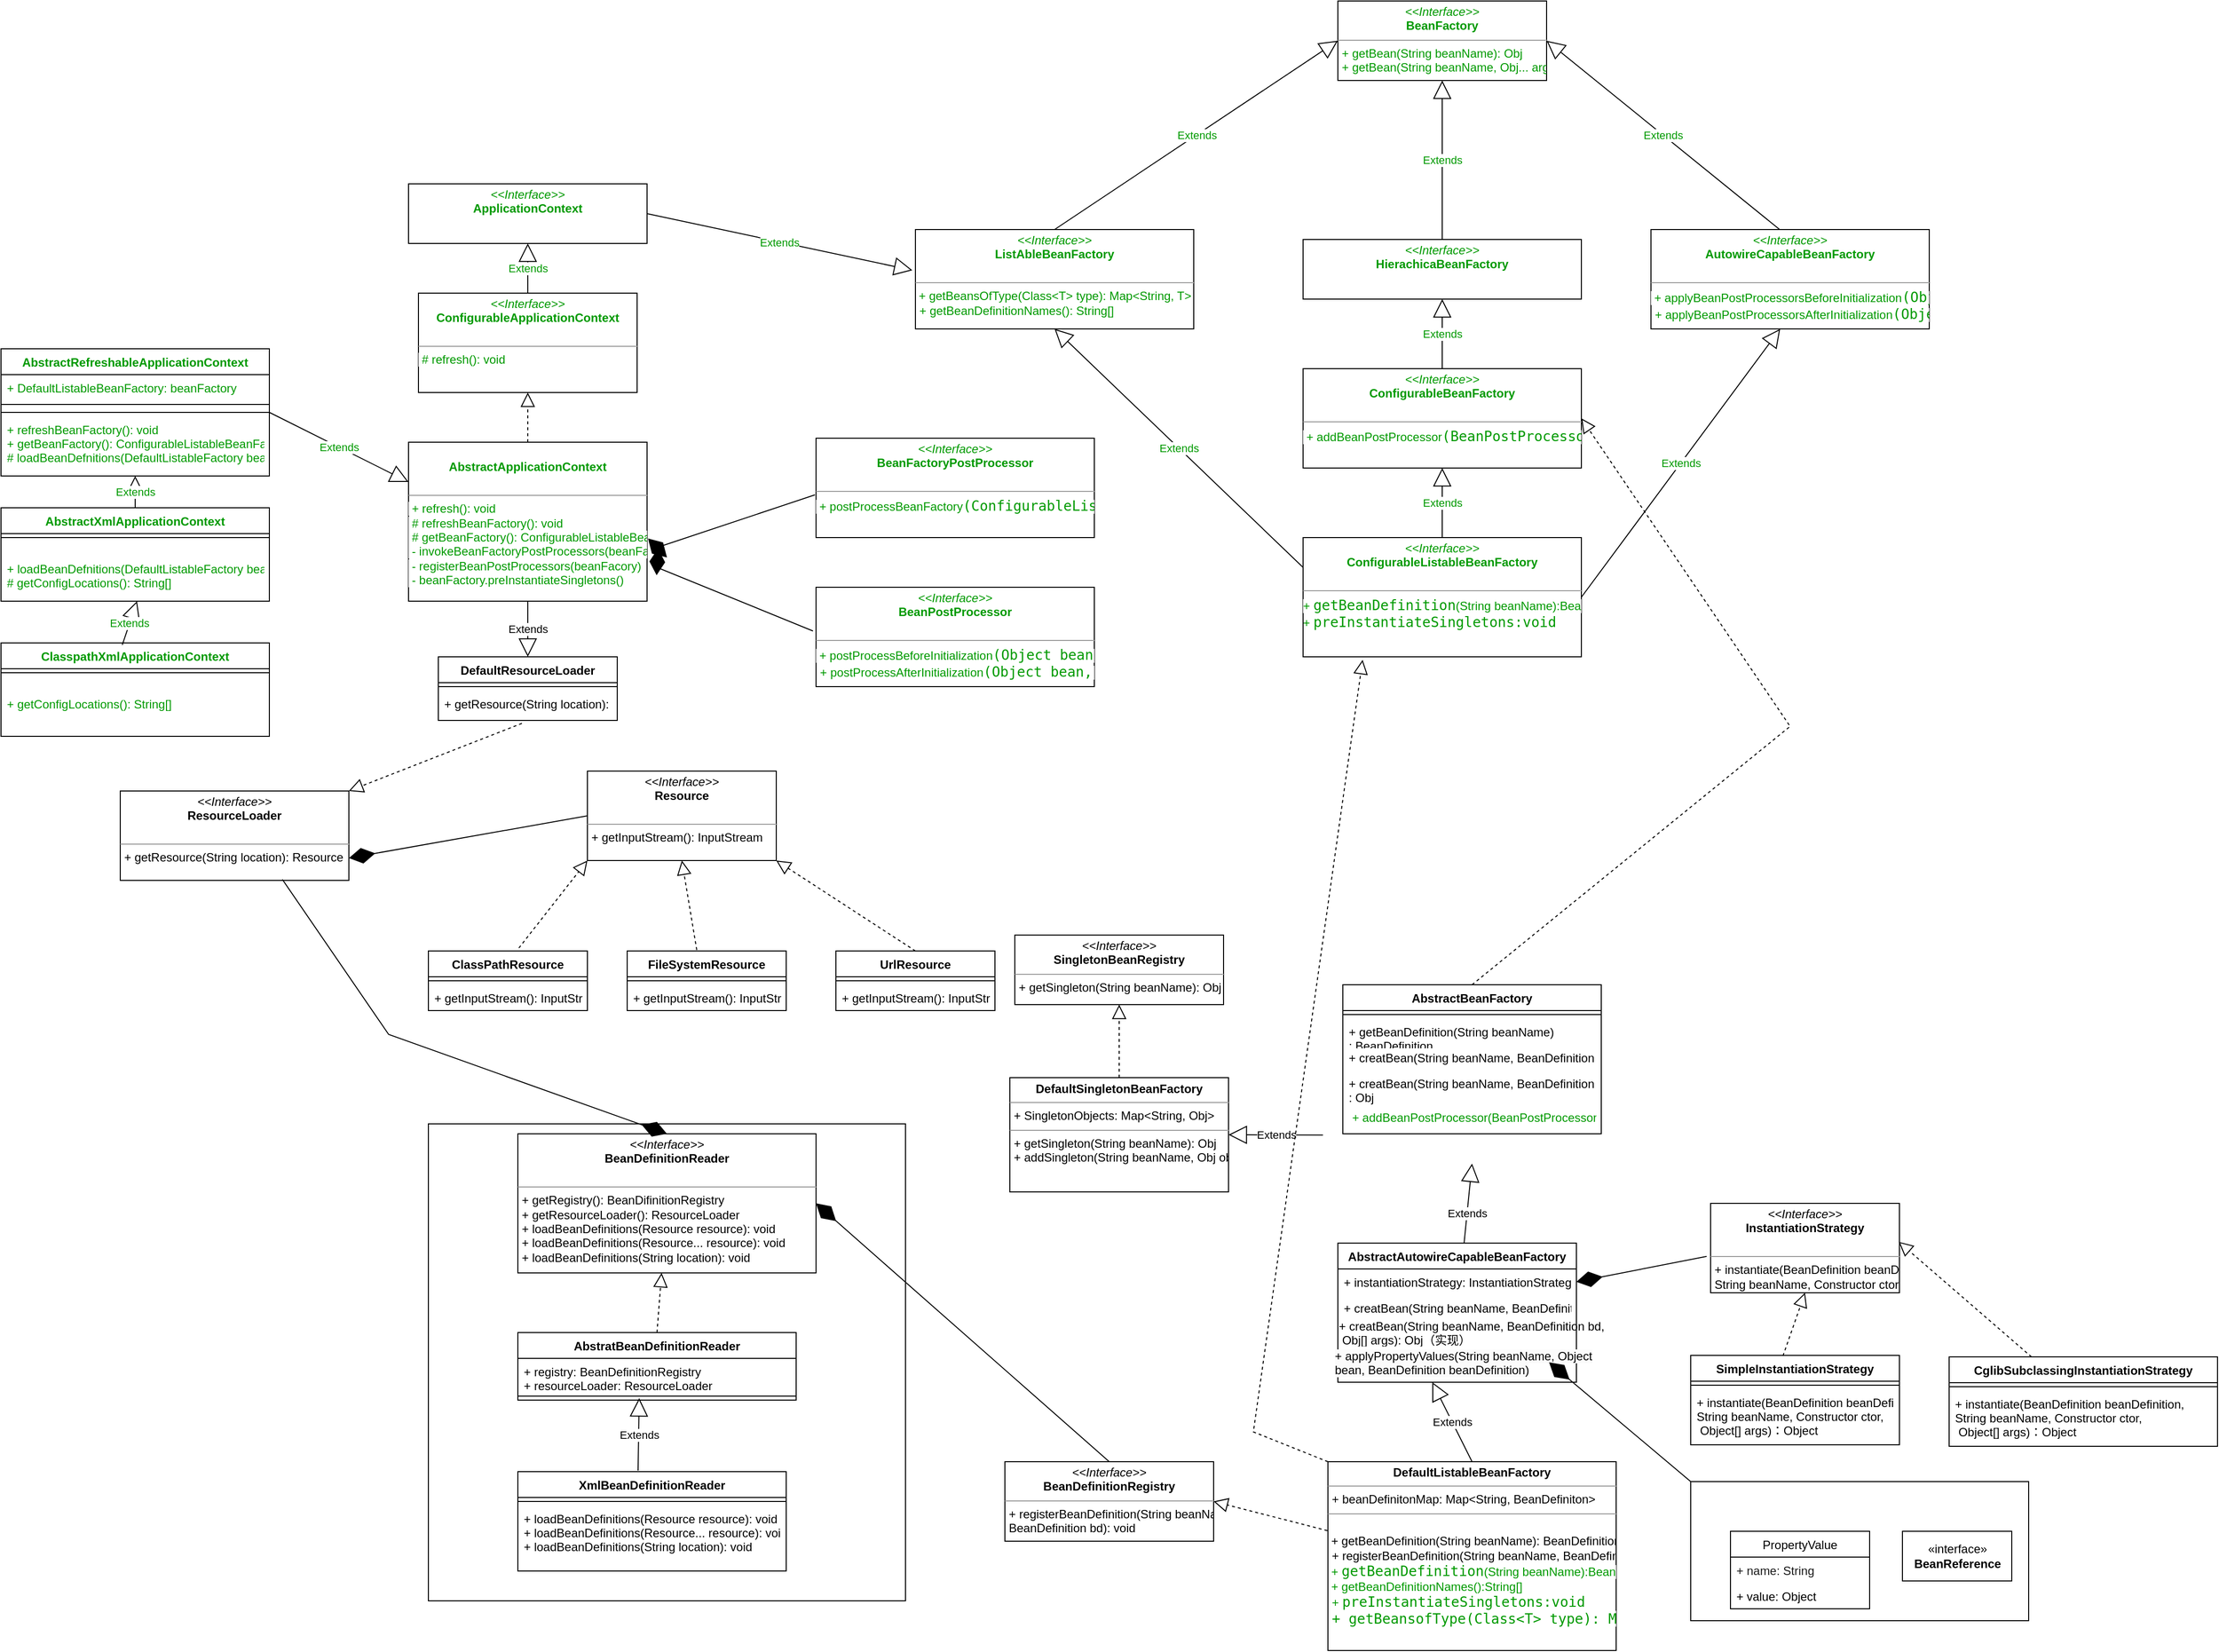 <mxfile version="20.8.16" type="github">
  <diagram name="第 1 页" id="fSW9POhgTLXBQTBBJMN1">
    <mxGraphModel dx="3088" dy="1933" grid="1" gridSize="10" guides="1" tooltips="1" connect="1" arrows="1" fold="1" page="1" pageScale="1" pageWidth="827" pageHeight="1169" math="0" shadow="0">
      <root>
        <mxCell id="0" />
        <mxCell id="1" parent="0" />
        <mxCell id="JdIku7EspXfbWxuUCBQc-2" value="" style="whiteSpace=wrap;html=1;aspect=fixed;fontColor=#000000;" vertex="1" parent="1">
          <mxGeometry x="-460" y="440" width="480" height="480" as="geometry" />
        </mxCell>
        <mxCell id="JdIku7EspXfbWxuUCBQc-3" value="" style="rounded=0;whiteSpace=wrap;html=1;strokeColor=#000000;fontColor=#009900;" vertex="1" parent="1">
          <mxGeometry x="810" y="800" width="340" height="140" as="geometry" />
        </mxCell>
        <mxCell id="JdIku7EspXfbWxuUCBQc-5" value="&lt;p style=&quot;margin:0px;margin-top:4px;text-align:center;&quot;&gt;&lt;i&gt;&amp;lt;&amp;lt;Interface&amp;gt;&amp;gt;&lt;/i&gt;&lt;br&gt;&lt;b&gt;SingletonBeanRegistry&lt;/b&gt;&lt;/p&gt;&lt;hr size=&quot;1&quot;&gt;&lt;p style=&quot;margin:0px;margin-left:4px;&quot;&gt;+ getSingleton(String beanName): Obj&lt;br&gt;&lt;/p&gt;" style="verticalAlign=top;align=left;overflow=fill;fontSize=12;fontFamily=Helvetica;html=1;" vertex="1" parent="1">
          <mxGeometry x="130" y="250" width="210" height="70" as="geometry" />
        </mxCell>
        <mxCell id="JdIku7EspXfbWxuUCBQc-6" value="&lt;p style=&quot;margin:0px;margin-top:4px;text-align:center;&quot;&gt;&lt;b&gt;DefaultSingletonBeanFactory&lt;/b&gt;&lt;/p&gt;&lt;hr size=&quot;1&quot;&gt;&lt;p style=&quot;margin:0px;margin-left:4px;&quot;&gt;+ SingletonObjects: Map&amp;lt;String, Obj&amp;gt;&lt;/p&gt;&lt;hr size=&quot;1&quot;&gt;&lt;p style=&quot;margin:0px;margin-left:4px;&quot;&gt;+ getSingleton(String beanName): Obj&lt;/p&gt;&lt;p style=&quot;margin:0px;margin-left:4px;&quot;&gt;+ addSingleton(String beanName, Obj obj): void&lt;br&gt;&lt;/p&gt;" style="verticalAlign=top;align=left;overflow=fill;fontSize=12;fontFamily=Helvetica;html=1;" vertex="1" parent="1">
          <mxGeometry x="125" y="393.5" width="220" height="115" as="geometry" />
        </mxCell>
        <mxCell id="JdIku7EspXfbWxuUCBQc-7" value="" style="endArrow=block;dashed=1;endFill=0;endSize=12;html=1;rounded=0;entryX=0.5;entryY=1;entryDx=0;entryDy=0;exitX=0.5;exitY=0;exitDx=0;exitDy=0;" edge="1" parent="1" source="JdIku7EspXfbWxuUCBQc-6" target="JdIku7EspXfbWxuUCBQc-5">
          <mxGeometry width="160" relative="1" as="geometry">
            <mxPoint x="340" y="410" as="sourcePoint" />
            <mxPoint x="500" y="410" as="targetPoint" />
          </mxGeometry>
        </mxCell>
        <mxCell id="JdIku7EspXfbWxuUCBQc-8" value="" style="endArrow=block;dashed=1;endFill=0;endSize=12;html=1;rounded=0;entryX=1;entryY=0.5;entryDx=0;entryDy=0;exitX=0.5;exitY=0;exitDx=0;exitDy=0;" edge="1" parent="1" source="JdIku7EspXfbWxuUCBQc-14" target="JdIku7EspXfbWxuUCBQc-75">
          <mxGeometry width="160" relative="1" as="geometry">
            <mxPoint x="590" y="406" as="sourcePoint" />
            <mxPoint x="590" y="330" as="targetPoint" />
            <Array as="points">
              <mxPoint x="910" y="40" />
            </Array>
          </mxGeometry>
        </mxCell>
        <mxCell id="JdIku7EspXfbWxuUCBQc-9" value="Extends" style="endArrow=block;endSize=16;endFill=0;html=1;rounded=0;" edge="1" parent="1">
          <mxGeometry width="160" relative="1" as="geometry">
            <mxPoint x="580" y="580" as="sourcePoint" />
            <mxPoint x="590" y="480" as="targetPoint" />
          </mxGeometry>
        </mxCell>
        <mxCell id="JdIku7EspXfbWxuUCBQc-10" value="&lt;p style=&quot;margin:0px;margin-top:4px;text-align:center;&quot;&gt;&lt;i&gt;&amp;lt;&amp;lt;Interface&amp;gt;&amp;gt;&lt;/i&gt;&lt;br&gt;&lt;b&gt;BeanDefinitionRegistry&lt;/b&gt;&lt;/p&gt;&lt;hr size=&quot;1&quot;&gt;&lt;p style=&quot;margin:0px;margin-left:4px;&quot;&gt;+ registerBeanDefinition(String beanName,&amp;nbsp;&lt;/p&gt;&lt;p style=&quot;margin:0px;margin-left:4px;&quot;&gt;BeanDefinition bd): void&lt;br&gt;&lt;/p&gt;" style="verticalAlign=top;align=left;overflow=fill;fontSize=12;fontFamily=Helvetica;html=1;" vertex="1" parent="1">
          <mxGeometry x="120" y="780" width="210" height="80" as="geometry" />
        </mxCell>
        <mxCell id="JdIku7EspXfbWxuUCBQc-11" value="&lt;p style=&quot;margin:0px;margin-top:4px;text-align:center;&quot;&gt;&lt;b&gt;DefaultListableBeanFactory&lt;/b&gt;&lt;/p&gt;&lt;hr size=&quot;1&quot;&gt;&lt;p style=&quot;margin:0px;margin-left:4px;&quot;&gt;+ beanDefinitonMap: Map&amp;lt;String, BeanDefiniton&amp;gt;&lt;/p&gt;&lt;hr size=&quot;1&quot;&gt;&lt;p style=&quot;margin:0px;margin-left:4px;&quot;&gt;&lt;br&gt;&lt;/p&gt;&amp;nbsp;+ getBeanDefinition(String beanName): BeanDefinition&lt;p style=&quot;margin:0px;margin-left:4px;&quot;&gt;+ registerBeanDefinition(String beanName, BeanDefinition bd): void&lt;br&gt;&lt;/p&gt;&lt;font color=&quot;#009900&quot;&gt;&amp;nbsp;+&lt;/font&gt;&amp;nbsp;&lt;span style=&quot;border-color: var(--border-color); color: rgb(0, 153, 0); font-family: &amp;quot;JetBrains Mono&amp;quot;, monospace; font-size: 10.5pt;&quot;&gt;getBeanDefinition&lt;/span&gt;&lt;span style=&quot;color: rgb(0, 153, 0); background-color: rgb(255, 255, 255);&quot;&gt;(String beanName):BeanDefinition&lt;br&gt;&lt;/span&gt;&lt;font color=&quot;#009900&quot;&gt;&lt;font style=&quot;border-color: var(--border-color);&quot;&gt;&amp;nbsp;+&lt;/font&gt;&amp;nbsp;getBeanDefinitionNames&lt;span style=&quot;border-color: var(--border-color); background-color: rgb(255, 255, 255);&quot;&gt;():String[]&lt;/span&gt;&lt;/font&gt;&lt;br style=&quot;border-color: var(--border-color); color: rgb(0, 153, 0);&quot;&gt;&lt;p style=&quot;margin:0px;margin-left:4px;&quot;&gt;&lt;span style=&quot;color: rgb(0, 153, 0);&quot;&gt;+&amp;nbsp;&lt;/span&gt;&lt;span style=&quot;border-color: var(--border-color); color: rgb(0, 153, 0); font-family: &amp;quot;JetBrains Mono&amp;quot;, monospace; font-size: 10.5pt; background-color: rgb(255, 255, 255);&quot;&gt;preInstantiateSingletons:void&lt;/span&gt;&lt;br&gt;&lt;/p&gt;&lt;p style=&quot;margin:0px;margin-left:4px;&quot;&gt;&lt;span style=&quot;border-color: var(--border-color); color: rgb(0, 153, 0); font-family: &amp;quot;JetBrains Mono&amp;quot;, monospace; font-size: 10.5pt; background-color: rgb(255, 255, 255);&quot;&gt;+ getBeansofType(Class&amp;lt;T&amp;gt; type): Map&amp;lt;String, T&amp;gt;&lt;/span&gt;&lt;/p&gt;&lt;p style=&quot;margin:0px;margin-left:4px;&quot;&gt;&lt;span style=&quot;border-color: var(--border-color); color: rgb(0, 153, 0); font-family: &amp;quot;JetBrains Mono&amp;quot;, monospace; font-size: 10.5pt; background-color: rgb(255, 255, 255);&quot;&gt;&lt;br&gt;&lt;/span&gt;&lt;/p&gt;" style="verticalAlign=top;align=left;overflow=fill;fontSize=12;fontFamily=Helvetica;html=1;" vertex="1" parent="1">
          <mxGeometry x="445" y="780" width="290" height="190" as="geometry" />
        </mxCell>
        <mxCell id="JdIku7EspXfbWxuUCBQc-12" value="" style="endArrow=block;dashed=1;endFill=0;endSize=12;html=1;rounded=0;entryX=1;entryY=0.5;entryDx=0;entryDy=0;exitX=-0.002;exitY=0.365;exitDx=0;exitDy=0;exitPerimeter=0;" edge="1" parent="1" source="JdIku7EspXfbWxuUCBQc-11" target="JdIku7EspXfbWxuUCBQc-10">
          <mxGeometry width="160" relative="1" as="geometry">
            <mxPoint x="270" y="750" as="sourcePoint" />
            <mxPoint x="430" y="750" as="targetPoint" />
          </mxGeometry>
        </mxCell>
        <mxCell id="JdIku7EspXfbWxuUCBQc-13" value="Extends" style="endArrow=block;endSize=16;endFill=0;html=1;rounded=0;entryX=1;entryY=0.5;entryDx=0;entryDy=0;exitX=0;exitY=0.202;exitDx=0;exitDy=0;exitPerimeter=0;" edge="1" parent="1" target="JdIku7EspXfbWxuUCBQc-6">
          <mxGeometry width="160" relative="1" as="geometry">
            <mxPoint x="440" y="451.312" as="sourcePoint" />
            <mxPoint x="520" y="540" as="targetPoint" />
          </mxGeometry>
        </mxCell>
        <mxCell id="JdIku7EspXfbWxuUCBQc-14" value="AbstractBeanFactory" style="swimlane;fontStyle=1;align=center;verticalAlign=top;childLayout=stackLayout;horizontal=1;startSize=26;horizontalStack=0;resizeParent=1;resizeParentMax=0;resizeLast=0;collapsible=1;marginBottom=0;fontColor=default;" vertex="1" parent="1">
          <mxGeometry x="460" y="300" width="260" height="150" as="geometry" />
        </mxCell>
        <mxCell id="JdIku7EspXfbWxuUCBQc-15" value="" style="line;strokeWidth=1;fillColor=none;align=left;verticalAlign=middle;spacingTop=-1;spacingLeft=3;spacingRight=3;rotatable=0;labelPosition=right;points=[];portConstraint=eastwest;strokeColor=inherit;fontColor=default;" vertex="1" parent="JdIku7EspXfbWxuUCBQc-14">
          <mxGeometry y="26" width="260" height="8" as="geometry" />
        </mxCell>
        <mxCell id="JdIku7EspXfbWxuUCBQc-16" value="+ getBeanDefinition(String beanName)&#xa;: BeanDefinition" style="text;strokeColor=none;fillColor=none;align=left;verticalAlign=top;spacingLeft=4;spacingRight=4;overflow=hidden;rotatable=0;points=[[0,0.5],[1,0.5]];portConstraint=eastwest;fontColor=default;" vertex="1" parent="JdIku7EspXfbWxuUCBQc-14">
          <mxGeometry y="34" width="260" height="26" as="geometry" />
        </mxCell>
        <mxCell id="JdIku7EspXfbWxuUCBQc-17" value="+ creatBean(String beanName, BeanDefinition bd): Obj" style="text;strokeColor=none;fillColor=none;align=left;verticalAlign=top;spacingLeft=4;spacingRight=4;overflow=hidden;rotatable=0;points=[[0,0.5],[1,0.5]];portConstraint=eastwest;fontColor=default;" vertex="1" parent="JdIku7EspXfbWxuUCBQc-14">
          <mxGeometry y="60" width="260" height="26" as="geometry" />
        </mxCell>
        <mxCell id="JdIku7EspXfbWxuUCBQc-18" value="+ creatBean(String beanName, BeanDefinition beanDefinition, Object[] args)&#xa;: Obj&#xa;" style="text;strokeColor=none;fillColor=none;align=left;verticalAlign=top;spacingLeft=4;spacingRight=4;overflow=hidden;rotatable=0;points=[[0,0.5],[1,0.5]];portConstraint=eastwest;fontColor=#000000;" vertex="1" parent="JdIku7EspXfbWxuUCBQc-14">
          <mxGeometry y="86" width="260" height="64" as="geometry" />
        </mxCell>
        <mxCell id="JdIku7EspXfbWxuUCBQc-19" value="&lt;p style=&quot;margin:0px;margin-top:4px;text-align:center;&quot;&gt;&lt;i&gt;&amp;lt;&amp;lt;Interface&amp;gt;&amp;gt;&lt;/i&gt;&lt;br&gt;&lt;b&gt;InstantiationStrategy&lt;/b&gt;&lt;br&gt;&lt;/p&gt;&lt;p style=&quot;margin:0px;margin-left:4px;&quot;&gt;&lt;br&gt;&lt;/p&gt;&lt;hr size=&quot;1&quot;&gt;&lt;p style=&quot;margin:0px;margin-left:4px;&quot;&gt;+ instantiate(BeanDefinition beanDefinition,&amp;nbsp;&lt;/p&gt;&lt;p style=&quot;margin:0px;margin-left:4px;&quot;&gt;String beanName, Constructor ctor,&lt;/p&gt;&lt;p style=&quot;margin:0px;margin-left:4px;&quot;&gt;&amp;nbsp;Object[] args)：Object&lt;/p&gt;&lt;p style=&quot;margin:0px;margin-left:4px;&quot;&gt;&lt;br&gt;&lt;/p&gt;" style="verticalAlign=top;align=left;overflow=fill;fontSize=12;fontFamily=Helvetica;html=1;fontColor=#000000;" vertex="1" parent="1">
          <mxGeometry x="830" y="520" width="190" height="90" as="geometry" />
        </mxCell>
        <mxCell id="JdIku7EspXfbWxuUCBQc-20" value="SimpleInstantiationStrategy" style="swimlane;fontStyle=1;align=center;verticalAlign=top;childLayout=stackLayout;horizontal=1;startSize=26;horizontalStack=0;resizeParent=1;resizeParentMax=0;resizeLast=0;collapsible=1;marginBottom=0;fontColor=#000000;" vertex="1" parent="1">
          <mxGeometry x="810" y="673" width="210" height="90" as="geometry" />
        </mxCell>
        <mxCell id="JdIku7EspXfbWxuUCBQc-21" value="" style="line;strokeWidth=1;fillColor=none;align=left;verticalAlign=middle;spacingTop=-1;spacingLeft=3;spacingRight=3;rotatable=0;labelPosition=right;points=[];portConstraint=eastwest;strokeColor=inherit;fontColor=#000000;" vertex="1" parent="JdIku7EspXfbWxuUCBQc-20">
          <mxGeometry y="26" width="210" height="8" as="geometry" />
        </mxCell>
        <mxCell id="JdIku7EspXfbWxuUCBQc-22" value="+ instantiate(BeanDefinition beanDefinition, &#xa;String beanName, Constructor ctor,&#xa; Object[] args)：Object" style="text;strokeColor=none;fillColor=none;align=left;verticalAlign=top;spacingLeft=4;spacingRight=4;overflow=hidden;rotatable=0;points=[[0,0.5],[1,0.5]];portConstraint=eastwest;fontColor=#000000;" vertex="1" parent="JdIku7EspXfbWxuUCBQc-20">
          <mxGeometry y="34" width="210" height="56" as="geometry" />
        </mxCell>
        <mxCell id="JdIku7EspXfbWxuUCBQc-23" value="CglibSubclassingInstantiationStrategy" style="swimlane;fontStyle=1;align=center;verticalAlign=top;childLayout=stackLayout;horizontal=1;startSize=26;horizontalStack=0;resizeParent=1;resizeParentMax=0;resizeLast=0;collapsible=1;marginBottom=0;fontColor=#000000;" vertex="1" parent="1">
          <mxGeometry x="1070" y="674.5" width="270" height="90" as="geometry" />
        </mxCell>
        <mxCell id="JdIku7EspXfbWxuUCBQc-24" value="" style="line;strokeWidth=1;fillColor=none;align=left;verticalAlign=middle;spacingTop=-1;spacingLeft=3;spacingRight=3;rotatable=0;labelPosition=right;points=[];portConstraint=eastwest;strokeColor=inherit;fontColor=#000000;" vertex="1" parent="JdIku7EspXfbWxuUCBQc-23">
          <mxGeometry y="26" width="270" height="8" as="geometry" />
        </mxCell>
        <mxCell id="JdIku7EspXfbWxuUCBQc-25" value="+ instantiate(BeanDefinition beanDefinition, &#xa;String beanName, Constructor ctor,&#xa; Object[] args)：Object" style="text;strokeColor=none;fillColor=none;align=left;verticalAlign=top;spacingLeft=4;spacingRight=4;overflow=hidden;rotatable=0;points=[[0,0.5],[1,0.5]];portConstraint=eastwest;fontColor=#000000;" vertex="1" parent="JdIku7EspXfbWxuUCBQc-23">
          <mxGeometry y="34" width="270" height="56" as="geometry" />
        </mxCell>
        <mxCell id="JdIku7EspXfbWxuUCBQc-26" value="" style="endArrow=block;dashed=1;endFill=0;endSize=12;html=1;rounded=0;fontColor=#000000;exitX=0.442;exitY=0.006;exitDx=0;exitDy=0;exitPerimeter=0;entryX=0.5;entryY=1;entryDx=0;entryDy=0;" edge="1" parent="1" source="JdIku7EspXfbWxuUCBQc-20" target="JdIku7EspXfbWxuUCBQc-19">
          <mxGeometry width="160" relative="1" as="geometry">
            <mxPoint x="950" y="640" as="sourcePoint" />
            <mxPoint x="1110" y="640" as="targetPoint" />
          </mxGeometry>
        </mxCell>
        <mxCell id="JdIku7EspXfbWxuUCBQc-27" value="" style="endArrow=block;dashed=1;endFill=0;endSize=12;html=1;rounded=0;fontColor=#000000;exitX=0.442;exitY=0.006;exitDx=0;exitDy=0;exitPerimeter=0;entryX=0.996;entryY=0.43;entryDx=0;entryDy=0;entryPerimeter=0;" edge="1" parent="1" target="JdIku7EspXfbWxuUCBQc-19">
          <mxGeometry width="160" relative="1" as="geometry">
            <mxPoint x="1152.86" y="674.5" as="sourcePoint" />
            <mxPoint x="1147.14" y="611.14" as="targetPoint" />
          </mxGeometry>
        </mxCell>
        <mxCell id="JdIku7EspXfbWxuUCBQc-28" value="AbstractAutowireCapableBeanFactory" style="swimlane;fontStyle=1;align=center;verticalAlign=top;childLayout=stackLayout;horizontal=1;startSize=26;horizontalStack=0;resizeParent=1;resizeParentMax=0;resizeLast=0;collapsible=1;marginBottom=0;fontColor=#000000;" vertex="1" parent="1">
          <mxGeometry x="455" y="560" width="240" height="140" as="geometry" />
        </mxCell>
        <mxCell id="JdIku7EspXfbWxuUCBQc-29" value="+ instantiationStrategy: InstantiationStrategy" style="text;strokeColor=none;fillColor=none;align=left;verticalAlign=top;spacingLeft=4;spacingRight=4;overflow=hidden;rotatable=0;points=[[0,0.5],[1,0.5]];portConstraint=eastwest;fontColor=#000000;" vertex="1" parent="JdIku7EspXfbWxuUCBQc-28">
          <mxGeometry y="26" width="240" height="26" as="geometry" />
        </mxCell>
        <mxCell id="JdIku7EspXfbWxuUCBQc-30" value="+ creatBean(String beanName, BeanDefinition bd): Obj（实现" style="text;strokeColor=none;fillColor=none;align=left;verticalAlign=top;spacingLeft=4;spacingRight=4;overflow=hidden;rotatable=0;points=[[0,0.5],[1,0.5]];portConstraint=eastwest;fontColor=#000000;" vertex="1" parent="JdIku7EspXfbWxuUCBQc-28">
          <mxGeometry y="52" width="240" height="88" as="geometry" />
        </mxCell>
        <mxCell id="JdIku7EspXfbWxuUCBQc-31" value="" style="endArrow=diamondThin;endFill=1;endSize=24;html=1;rounded=0;fontColor=#000000;exitX=-0.021;exitY=0.593;exitDx=0;exitDy=0;exitPerimeter=0;entryX=1;entryY=0.5;entryDx=0;entryDy=0;" edge="1" parent="1" source="JdIku7EspXfbWxuUCBQc-19" target="JdIku7EspXfbWxuUCBQc-29">
          <mxGeometry width="160" relative="1" as="geometry">
            <mxPoint x="460" y="620" as="sourcePoint" />
            <mxPoint x="700" y="570" as="targetPoint" />
          </mxGeometry>
        </mxCell>
        <mxCell id="JdIku7EspXfbWxuUCBQc-32" value="+ creatBean(String beanName, BeanDefinition bd,&#xa; Obj[] args): Obj（实现）&#xa;" style="text;strokeColor=none;fillColor=none;align=left;verticalAlign=top;spacingLeft=4;spacingRight=4;overflow=hidden;rotatable=0;points=[[0,0.5],[1,0.5]];portConstraint=eastwest;fontColor=default;" vertex="1" parent="1">
          <mxGeometry x="450" y="630" width="430" height="30" as="geometry" />
        </mxCell>
        <mxCell id="JdIku7EspXfbWxuUCBQc-33" value="&lt;span style=&quot;font-family: Helvetica; font-size: 12px; font-style: normal; font-variant-ligatures: normal; font-variant-caps: normal; font-weight: 400; letter-spacing: normal; orphans: 2; text-align: left; text-indent: 0px; text-transform: none; widows: 2; word-spacing: 0px; -webkit-text-stroke-width: 0px; background-color: rgb(251, 251, 251); text-decoration-thickness: initial; text-decoration-style: initial; text-decoration-color: initial; float: none; display: inline !important;&quot;&gt;+ applyPropertyValues(String beanName, Object bean, BeanDefinition beanDefinition)&lt;/span&gt;" style="text;whiteSpace=wrap;html=1;fontColor=none;" vertex="1" parent="1">
          <mxGeometry x="450" y="660" width="290" height="20" as="geometry" />
        </mxCell>
        <mxCell id="JdIku7EspXfbWxuUCBQc-34" value="Extends" style="endArrow=block;endSize=16;endFill=0;html=1;rounded=0;fontColor=#000000;exitX=0.5;exitY=0;exitDx=0;exitDy=0;" edge="1" parent="1" source="JdIku7EspXfbWxuUCBQc-11">
          <mxGeometry width="160" relative="1" as="geometry">
            <mxPoint x="650" y="590" as="sourcePoint" />
            <mxPoint x="550" y="700" as="targetPoint" />
          </mxGeometry>
        </mxCell>
        <mxCell id="JdIku7EspXfbWxuUCBQc-35" value="PropertyValue" style="swimlane;fontStyle=0;childLayout=stackLayout;horizontal=1;startSize=26;fillColor=none;horizontalStack=0;resizeParent=1;resizeParentMax=0;resizeLast=0;collapsible=1;marginBottom=0;strokeColor=#000000;fontColor=#000000;" vertex="1" parent="1">
          <mxGeometry x="850" y="850" width="140" height="78" as="geometry" />
        </mxCell>
        <mxCell id="JdIku7EspXfbWxuUCBQc-36" value="+ name: String" style="text;strokeColor=none;fillColor=none;align=left;verticalAlign=top;spacingLeft=4;spacingRight=4;overflow=hidden;rotatable=0;points=[[0,0.5],[1,0.5]];portConstraint=eastwest;fontColor=#1A1A1A;" vertex="1" parent="JdIku7EspXfbWxuUCBQc-35">
          <mxGeometry y="26" width="140" height="26" as="geometry" />
        </mxCell>
        <mxCell id="JdIku7EspXfbWxuUCBQc-37" value="+ value: Object" style="text;strokeColor=none;fillColor=none;align=left;verticalAlign=top;spacingLeft=4;spacingRight=4;overflow=hidden;rotatable=0;points=[[0,0.5],[1,0.5]];portConstraint=eastwest;fontColor=#000000;" vertex="1" parent="JdIku7EspXfbWxuUCBQc-35">
          <mxGeometry y="52" width="140" height="26" as="geometry" />
        </mxCell>
        <mxCell id="JdIku7EspXfbWxuUCBQc-38" value="&lt;font color=&quot;#000000&quot;&gt;«interface»&lt;br&gt;&lt;b&gt;BeanReference&lt;/b&gt;&lt;/font&gt;" style="html=1;strokeColor=#000000;fontColor=#009900;" vertex="1" parent="1">
          <mxGeometry x="1023" y="850" width="110" height="50" as="geometry" />
        </mxCell>
        <mxCell id="JdIku7EspXfbWxuUCBQc-39" value="" style="endArrow=diamondThin;endFill=1;endSize=24;html=1;rounded=0;fontColor=#009900;entryX=0.75;entryY=1;entryDx=0;entryDy=0;exitX=0;exitY=0;exitDx=0;exitDy=0;" edge="1" parent="1" source="JdIku7EspXfbWxuUCBQc-3" target="JdIku7EspXfbWxuUCBQc-33">
          <mxGeometry width="160" relative="1" as="geometry">
            <mxPoint x="880" y="840" as="sourcePoint" />
            <mxPoint x="810" y="590" as="targetPoint" />
          </mxGeometry>
        </mxCell>
        <mxCell id="JdIku7EspXfbWxuUCBQc-40" value="&lt;p style=&quot;margin:0px;margin-top:4px;text-align:center;&quot;&gt;&lt;i&gt;&amp;lt;&amp;lt;Interface&amp;gt;&amp;gt;&lt;/i&gt;&lt;br&gt;&lt;b&gt;Resource&lt;/b&gt;&lt;/p&gt;&lt;p style=&quot;margin:0px;margin-left:4px;&quot;&gt;&lt;br&gt;&lt;/p&gt;&lt;hr size=&quot;1&quot;&gt;&lt;p style=&quot;margin:0px;margin-left:4px;&quot;&gt;+&amp;nbsp;getInputStream&lt;span style=&quot;background-color: initial;&quot;&gt;(): InputStream&lt;/span&gt;&lt;/p&gt;" style="verticalAlign=top;align=left;overflow=fill;fontSize=12;fontFamily=Helvetica;html=1;fontColor=#000000;" vertex="1" parent="1">
          <mxGeometry x="-300" y="85" width="190" height="90" as="geometry" />
        </mxCell>
        <mxCell id="JdIku7EspXfbWxuUCBQc-41" value="&lt;p style=&quot;margin:0px;margin-top:4px;text-align:center;&quot;&gt;&lt;i&gt;&amp;lt;&amp;lt;Interface&amp;gt;&amp;gt;&lt;/i&gt;&lt;br&gt;&lt;b&gt;ResourceLoader&lt;/b&gt;&lt;/p&gt;&lt;p style=&quot;margin:0px;margin-left:4px;&quot;&gt;&lt;br&gt;&lt;/p&gt;&lt;hr size=&quot;1&quot;&gt;&lt;p style=&quot;margin:0px;margin-left:4px;&quot;&gt;+&amp;nbsp;getResource&lt;span style=&quot;background-color: initial;&quot;&gt;(String location): Resource&lt;/span&gt;&lt;/p&gt;" style="verticalAlign=top;align=left;overflow=fill;fontSize=12;fontFamily=Helvetica;html=1;fontColor=#000000;" vertex="1" parent="1">
          <mxGeometry x="-770" y="105" width="230" height="90" as="geometry" />
        </mxCell>
        <mxCell id="JdIku7EspXfbWxuUCBQc-42" value="ClassPathResource" style="swimlane;fontStyle=1;align=center;verticalAlign=top;childLayout=stackLayout;horizontal=1;startSize=26;horizontalStack=0;resizeParent=1;resizeParentMax=0;resizeLast=0;collapsible=1;marginBottom=0;fontColor=#000000;" vertex="1" parent="1">
          <mxGeometry x="-460" y="266" width="160" height="60" as="geometry" />
        </mxCell>
        <mxCell id="JdIku7EspXfbWxuUCBQc-43" value="" style="line;strokeWidth=1;fillColor=none;align=left;verticalAlign=middle;spacingTop=-1;spacingLeft=3;spacingRight=3;rotatable=0;labelPosition=right;points=[];portConstraint=eastwest;strokeColor=inherit;fontColor=#000000;" vertex="1" parent="JdIku7EspXfbWxuUCBQc-42">
          <mxGeometry y="26" width="160" height="8" as="geometry" />
        </mxCell>
        <mxCell id="JdIku7EspXfbWxuUCBQc-44" value="+ getInputStream(): InputStream" style="text;strokeColor=none;fillColor=none;align=left;verticalAlign=top;spacingLeft=4;spacingRight=4;overflow=hidden;rotatable=0;points=[[0,0.5],[1,0.5]];portConstraint=eastwest;fontColor=#000000;" vertex="1" parent="JdIku7EspXfbWxuUCBQc-42">
          <mxGeometry y="34" width="160" height="26" as="geometry" />
        </mxCell>
        <mxCell id="JdIku7EspXfbWxuUCBQc-45" value="FileSystemResource" style="swimlane;fontStyle=1;align=center;verticalAlign=top;childLayout=stackLayout;horizontal=1;startSize=26;horizontalStack=0;resizeParent=1;resizeParentMax=0;resizeLast=0;collapsible=1;marginBottom=0;fontColor=#000000;" vertex="1" parent="1">
          <mxGeometry x="-260" y="266" width="160" height="60" as="geometry" />
        </mxCell>
        <mxCell id="JdIku7EspXfbWxuUCBQc-46" value="" style="line;strokeWidth=1;fillColor=none;align=left;verticalAlign=middle;spacingTop=-1;spacingLeft=3;spacingRight=3;rotatable=0;labelPosition=right;points=[];portConstraint=eastwest;strokeColor=inherit;fontColor=#000000;" vertex="1" parent="JdIku7EspXfbWxuUCBQc-45">
          <mxGeometry y="26" width="160" height="8" as="geometry" />
        </mxCell>
        <mxCell id="JdIku7EspXfbWxuUCBQc-47" value="+ getInputStream(): InputStream" style="text;strokeColor=none;fillColor=none;align=left;verticalAlign=top;spacingLeft=4;spacingRight=4;overflow=hidden;rotatable=0;points=[[0,0.5],[1,0.5]];portConstraint=eastwest;fontColor=#000000;" vertex="1" parent="JdIku7EspXfbWxuUCBQc-45">
          <mxGeometry y="34" width="160" height="26" as="geometry" />
        </mxCell>
        <mxCell id="JdIku7EspXfbWxuUCBQc-48" value="UrlResource" style="swimlane;fontStyle=1;align=center;verticalAlign=top;childLayout=stackLayout;horizontal=1;startSize=26;horizontalStack=0;resizeParent=1;resizeParentMax=0;resizeLast=0;collapsible=1;marginBottom=0;fontColor=#000000;" vertex="1" parent="1">
          <mxGeometry x="-50" y="266" width="160" height="60" as="geometry" />
        </mxCell>
        <mxCell id="JdIku7EspXfbWxuUCBQc-49" value="" style="line;strokeWidth=1;fillColor=none;align=left;verticalAlign=middle;spacingTop=-1;spacingLeft=3;spacingRight=3;rotatable=0;labelPosition=right;points=[];portConstraint=eastwest;strokeColor=inherit;fontColor=#000000;" vertex="1" parent="JdIku7EspXfbWxuUCBQc-48">
          <mxGeometry y="26" width="160" height="8" as="geometry" />
        </mxCell>
        <mxCell id="JdIku7EspXfbWxuUCBQc-50" value="+ getInputStream(): InputStream" style="text;strokeColor=none;fillColor=none;align=left;verticalAlign=top;spacingLeft=4;spacingRight=4;overflow=hidden;rotatable=0;points=[[0,0.5],[1,0.5]];portConstraint=eastwest;fontColor=#000000;" vertex="1" parent="JdIku7EspXfbWxuUCBQc-48">
          <mxGeometry y="34" width="160" height="26" as="geometry" />
        </mxCell>
        <mxCell id="JdIku7EspXfbWxuUCBQc-51" value="" style="endArrow=block;dashed=1;endFill=0;endSize=12;html=1;rounded=0;exitX=0.5;exitY=0;exitDx=0;exitDy=0;entryX=1;entryY=1;entryDx=0;entryDy=0;fontColor=#000000;" edge="1" parent="1" source="JdIku7EspXfbWxuUCBQc-48" target="JdIku7EspXfbWxuUCBQc-40">
          <mxGeometry width="160" relative="1" as="geometry">
            <mxPoint x="100" y="175" as="sourcePoint" />
            <mxPoint x="260" y="175" as="targetPoint" />
          </mxGeometry>
        </mxCell>
        <mxCell id="JdIku7EspXfbWxuUCBQc-52" value="" style="endArrow=block;dashed=1;endFill=0;endSize=12;html=1;rounded=0;entryX=0.5;entryY=1;entryDx=0;entryDy=0;fontColor=#000000;" edge="1" parent="1" target="JdIku7EspXfbWxuUCBQc-40">
          <mxGeometry width="160" relative="1" as="geometry">
            <mxPoint x="-190" y="265" as="sourcePoint" />
            <mxPoint x="-200" y="185" as="targetPoint" />
          </mxGeometry>
        </mxCell>
        <mxCell id="JdIku7EspXfbWxuUCBQc-53" value="" style="endArrow=block;dashed=1;endFill=0;endSize=12;html=1;rounded=0;exitX=0.569;exitY=-0.05;exitDx=0;exitDy=0;exitPerimeter=0;entryX=0;entryY=1;entryDx=0;entryDy=0;fontColor=#000000;" edge="1" parent="1" source="JdIku7EspXfbWxuUCBQc-42" target="JdIku7EspXfbWxuUCBQc-40">
          <mxGeometry width="160" relative="1" as="geometry">
            <mxPoint x="50" y="286" as="sourcePoint" />
            <mxPoint x="-200" y="175" as="targetPoint" />
          </mxGeometry>
        </mxCell>
        <mxCell id="JdIku7EspXfbWxuUCBQc-54" value="DefaultResourceLoader" style="swimlane;fontStyle=1;align=center;verticalAlign=top;childLayout=stackLayout;horizontal=1;startSize=26;horizontalStack=0;resizeParent=1;resizeParentMax=0;resizeLast=0;collapsible=1;marginBottom=0;fontColor=#000000;" vertex="1" parent="1">
          <mxGeometry x="-450" y="-30" width="180" height="64" as="geometry" />
        </mxCell>
        <mxCell id="JdIku7EspXfbWxuUCBQc-55" value="" style="line;strokeWidth=1;fillColor=none;align=left;verticalAlign=middle;spacingTop=-1;spacingLeft=3;spacingRight=3;rotatable=0;labelPosition=right;points=[];portConstraint=eastwest;strokeColor=inherit;fontColor=#000000;" vertex="1" parent="JdIku7EspXfbWxuUCBQc-54">
          <mxGeometry y="26" width="180" height="8" as="geometry" />
        </mxCell>
        <mxCell id="JdIku7EspXfbWxuUCBQc-56" value="+ getResource(String location): Resource" style="text;strokeColor=none;fillColor=none;align=left;verticalAlign=top;spacingLeft=4;spacingRight=4;overflow=hidden;rotatable=0;points=[[0,0.5],[1,0.5]];portConstraint=eastwest;fontColor=#000000;" vertex="1" parent="JdIku7EspXfbWxuUCBQc-54">
          <mxGeometry y="34" width="180" height="30" as="geometry" />
        </mxCell>
        <mxCell id="JdIku7EspXfbWxuUCBQc-57" value="" style="endArrow=block;dashed=1;endFill=0;endSize=12;html=1;rounded=0;exitX=0.467;exitY=1.1;exitDx=0;exitDy=0;exitPerimeter=0;entryX=1;entryY=0;entryDx=0;entryDy=0;fontColor=#000000;" edge="1" parent="1" target="JdIku7EspXfbWxuUCBQc-41" source="JdIku7EspXfbWxuUCBQc-56">
          <mxGeometry width="160" relative="1" as="geometry">
            <mxPoint x="-720" y="263" as="sourcePoint" />
            <mxPoint x="-651.04" y="175" as="targetPoint" />
          </mxGeometry>
        </mxCell>
        <mxCell id="JdIku7EspXfbWxuUCBQc-58" value="&lt;p style=&quot;margin:0px;margin-top:4px;text-align:center;&quot;&gt;&lt;i&gt;&amp;lt;&amp;lt;Interface&amp;gt;&amp;gt;&lt;/i&gt;&lt;br&gt;&lt;b&gt;BeanDefinitionReader&lt;/b&gt;&lt;/p&gt;&lt;p style=&quot;margin:0px;margin-left:4px;&quot;&gt;&lt;br&gt;&lt;/p&gt;&lt;hr size=&quot;1&quot;&gt;&lt;p style=&quot;margin:0px;margin-left:4px;&quot;&gt;+ getRegistry(): BeanDifinitionRegistry&lt;br&gt;+ getResourceLoader(): ResourceLoader&lt;/p&gt;&lt;p style=&quot;margin:0px;margin-left:4px;&quot;&gt;+&amp;nbsp;loadBeanDefinitions&lt;span style=&quot;background-color: initial;&quot;&gt;(Resource resource): void&lt;/span&gt;&lt;/p&gt;&lt;p style=&quot;margin:0px;margin-left:4px;&quot;&gt;+&amp;nbsp;loadBeanDefinitions(Resource... resource): void&lt;span style=&quot;background-color: initial;&quot;&gt;&lt;br&gt;&lt;/span&gt;&lt;/p&gt;&lt;p style=&quot;margin:0px;margin-left:4px;&quot;&gt;+&amp;nbsp;loadBeanDefinitions(String location): void&lt;br&gt;&lt;/p&gt;" style="verticalAlign=top;align=left;overflow=fill;fontSize=12;fontFamily=Helvetica;html=1;fontColor=#000000;" vertex="1" parent="1">
          <mxGeometry x="-370" y="450" width="300" height="140" as="geometry" />
        </mxCell>
        <mxCell id="JdIku7EspXfbWxuUCBQc-59" value="AbstratBeanDefinitionReader" style="swimlane;fontStyle=1;align=center;verticalAlign=top;childLayout=stackLayout;horizontal=1;startSize=26;horizontalStack=0;resizeParent=1;resizeParentMax=0;resizeLast=0;collapsible=1;marginBottom=0;fontColor=#000000;" vertex="1" parent="1">
          <mxGeometry x="-370" y="650" width="280" height="68" as="geometry" />
        </mxCell>
        <mxCell id="JdIku7EspXfbWxuUCBQc-60" value="+ registry: BeanDefinitionRegistry&#xa;+ resourceLoader: ResourceLoader" style="text;strokeColor=none;fillColor=none;align=left;verticalAlign=top;spacingLeft=4;spacingRight=4;overflow=hidden;rotatable=0;points=[[0,0.5],[1,0.5]];portConstraint=eastwest;fontColor=#000000;" vertex="1" parent="JdIku7EspXfbWxuUCBQc-59">
          <mxGeometry y="26" width="280" height="34" as="geometry" />
        </mxCell>
        <mxCell id="JdIku7EspXfbWxuUCBQc-61" value="" style="line;strokeWidth=1;fillColor=none;align=left;verticalAlign=middle;spacingTop=-1;spacingLeft=3;spacingRight=3;rotatable=0;labelPosition=right;points=[];portConstraint=eastwest;strokeColor=inherit;fontColor=#000000;" vertex="1" parent="JdIku7EspXfbWxuUCBQc-59">
          <mxGeometry y="60" width="280" height="8" as="geometry" />
        </mxCell>
        <mxCell id="JdIku7EspXfbWxuUCBQc-62" value="XmlBeanDefinitionReader" style="swimlane;fontStyle=1;align=center;verticalAlign=top;childLayout=stackLayout;horizontal=1;startSize=26;horizontalStack=0;resizeParent=1;resizeParentMax=0;resizeLast=0;collapsible=1;marginBottom=0;fontColor=#000000;" vertex="1" parent="1">
          <mxGeometry x="-370" y="790" width="270" height="100" as="geometry" />
        </mxCell>
        <mxCell id="JdIku7EspXfbWxuUCBQc-63" value="" style="line;strokeWidth=1;fillColor=none;align=left;verticalAlign=middle;spacingTop=-1;spacingLeft=3;spacingRight=3;rotatable=0;labelPosition=right;points=[];portConstraint=eastwest;strokeColor=inherit;fontColor=#000000;" vertex="1" parent="JdIku7EspXfbWxuUCBQc-62">
          <mxGeometry y="26" width="270" height="8" as="geometry" />
        </mxCell>
        <mxCell id="JdIku7EspXfbWxuUCBQc-64" value="+ loadBeanDefinitions(Resource resource): void&#xa;+ loadBeanDefinitions(Resource... resource): void&#xa;+ loadBeanDefinitions(String location): void" style="text;strokeColor=none;fillColor=none;align=left;verticalAlign=top;spacingLeft=4;spacingRight=4;overflow=hidden;rotatable=0;points=[[0,0.5],[1,0.5]];portConstraint=eastwest;fontColor=#000000;" vertex="1" parent="JdIku7EspXfbWxuUCBQc-62">
          <mxGeometry y="34" width="270" height="66" as="geometry" />
        </mxCell>
        <mxCell id="JdIku7EspXfbWxuUCBQc-65" value="Extends" style="endArrow=block;endSize=16;endFill=0;html=1;rounded=0;exitX=0.448;exitY=-0.01;exitDx=0;exitDy=0;exitPerimeter=0;entryX=0.436;entryY=0.75;entryDx=0;entryDy=0;entryPerimeter=0;fontColor=#000000;" edge="1" parent="1" source="JdIku7EspXfbWxuUCBQc-62" target="JdIku7EspXfbWxuUCBQc-61">
          <mxGeometry width="160" relative="1" as="geometry">
            <mxPoint x="-250" y="780" as="sourcePoint" />
            <mxPoint x="-90" y="780" as="targetPoint" />
          </mxGeometry>
        </mxCell>
        <mxCell id="JdIku7EspXfbWxuUCBQc-66" value="" style="endArrow=block;dashed=1;endFill=0;endSize=12;html=1;rounded=0;exitX=0.5;exitY=0;exitDx=0;exitDy=0;fontColor=#000000;" edge="1" parent="1" source="JdIku7EspXfbWxuUCBQc-59" target="JdIku7EspXfbWxuUCBQc-58">
          <mxGeometry width="160" relative="1" as="geometry">
            <mxPoint x="30" y="420" as="sourcePoint" />
            <mxPoint x="190" y="420" as="targetPoint" />
          </mxGeometry>
        </mxCell>
        <mxCell id="JdIku7EspXfbWxuUCBQc-67" value="" style="endArrow=diamondThin;endFill=1;endSize=24;html=1;rounded=0;entryX=1;entryY=0.5;entryDx=0;entryDy=0;exitX=0.5;exitY=0;exitDx=0;exitDy=0;" edge="1" parent="1" source="JdIku7EspXfbWxuUCBQc-10" target="JdIku7EspXfbWxuUCBQc-58">
          <mxGeometry width="160" relative="1" as="geometry">
            <mxPoint x="230" y="770" as="sourcePoint" />
            <mxPoint x="240" y="620" as="targetPoint" />
          </mxGeometry>
        </mxCell>
        <mxCell id="JdIku7EspXfbWxuUCBQc-68" value="" style="endArrow=diamondThin;endFill=1;endSize=24;html=1;rounded=0;exitX=0;exitY=0.5;exitDx=0;exitDy=0;entryX=1;entryY=0.75;entryDx=0;entryDy=0;fontColor=#000000;" edge="1" parent="1" source="JdIku7EspXfbWxuUCBQc-40" target="JdIku7EspXfbWxuUCBQc-41">
          <mxGeometry width="160" relative="1" as="geometry">
            <mxPoint x="-460" y="45" as="sourcePoint" />
            <mxPoint x="-300" y="45" as="targetPoint" />
          </mxGeometry>
        </mxCell>
        <mxCell id="JdIku7EspXfbWxuUCBQc-69" value="" style="endArrow=diamondThin;endFill=1;endSize=24;html=1;rounded=0;exitX=0.709;exitY=0.989;exitDx=0;exitDy=0;exitPerimeter=0;entryX=0.5;entryY=0;entryDx=0;entryDy=0;fontColor=#000000;" edge="1" parent="1" source="JdIku7EspXfbWxuUCBQc-41" target="JdIku7EspXfbWxuUCBQc-58">
          <mxGeometry width="160" relative="1" as="geometry">
            <mxPoint x="-350" y="250" as="sourcePoint" />
            <mxPoint x="-190" y="250" as="targetPoint" />
            <Array as="points">
              <mxPoint x="-500" y="350" />
            </Array>
          </mxGeometry>
        </mxCell>
        <mxCell id="JdIku7EspXfbWxuUCBQc-71" value="&lt;p style=&quot;margin:0px;margin-top:4px;text-align:center;&quot;&gt;&lt;i&gt;&amp;lt;&amp;lt;Interface&amp;gt;&amp;gt;&lt;/i&gt;&lt;br&gt;&lt;b&gt;HierachicaBeanFactory&lt;/b&gt;&lt;/p&gt;" style="verticalAlign=top;align=left;overflow=fill;fontSize=12;fontFamily=Helvetica;html=1;fontColor=#009900;" vertex="1" parent="1">
          <mxGeometry x="420" y="-450" width="280" height="60" as="geometry" />
        </mxCell>
        <mxCell id="JdIku7EspXfbWxuUCBQc-74" value="&lt;p style=&quot;margin:0px;margin-top:4px;text-align:center;&quot;&gt;&lt;i&gt;&amp;lt;&amp;lt;Interface&amp;gt;&amp;gt;&lt;/i&gt;&lt;br&gt;&lt;b&gt;BeanFactory&lt;/b&gt;&lt;/p&gt;&lt;hr size=&quot;1&quot;&gt;&lt;p style=&quot;margin:0px;margin-left:4px;&quot;&gt;+ getBean(String beanName): Obj&lt;br&gt;&lt;/p&gt;&lt;p style=&quot;margin:0px;margin-left:4px;&quot;&gt;+ getBean(String beanName, Obj... args): Obj&lt;br&gt;&lt;/p&gt;" style="verticalAlign=top;align=left;overflow=fill;fontSize=12;fontFamily=Helvetica;html=1;strokeColor=#000000;fontColor=#009900;" vertex="1" parent="1">
          <mxGeometry x="455" y="-690" width="210" height="80" as="geometry" />
        </mxCell>
        <mxCell id="JdIku7EspXfbWxuUCBQc-75" value="&lt;p style=&quot;margin:0px;margin-top:4px;text-align:center;&quot;&gt;&lt;i&gt;&amp;lt;&amp;lt;Interface&amp;gt;&amp;gt;&lt;/i&gt;&lt;br&gt;&lt;b&gt;ConfigurableBeanFactory&lt;/b&gt;&lt;/p&gt;&lt;br&gt;&lt;hr size=&quot;1&quot;&gt;&lt;span style=&quot;background-color: rgb(255, 255, 255);&quot;&gt;&amp;nbsp;+&amp;nbsp;addBeanPostProcessor&lt;span style=&quot;font-family: &amp;quot;JetBrains Mono&amp;quot;, monospace; font-size: 10.5pt;&quot;&gt;(BeanPostProcessor beanPostProcessor)&lt;/span&gt;: void&lt;br&gt;&lt;/span&gt;" style="verticalAlign=top;align=left;overflow=fill;fontSize=12;fontFamily=Helvetica;html=1;fontColor=#009900;" vertex="1" parent="1">
          <mxGeometry x="420" y="-320" width="280" height="100" as="geometry" />
        </mxCell>
        <mxCell id="JdIku7EspXfbWxuUCBQc-76" value="Extends" style="endArrow=block;endSize=16;endFill=0;html=1;rounded=0;fontColor=#009900;entryX=0.5;entryY=1;entryDx=0;entryDy=0;exitX=0.5;exitY=0;exitDx=0;exitDy=0;" edge="1" parent="1" source="JdIku7EspXfbWxuUCBQc-75" target="JdIku7EspXfbWxuUCBQc-71">
          <mxGeometry width="160" relative="1" as="geometry">
            <mxPoint x="570" y="-330" as="sourcePoint" />
            <mxPoint x="670" y="-400" as="targetPoint" />
          </mxGeometry>
        </mxCell>
        <mxCell id="JdIku7EspXfbWxuUCBQc-77" value="Extends" style="endArrow=block;endSize=16;endFill=0;html=1;rounded=0;fontColor=#009900;exitX=0.5;exitY=0;exitDx=0;exitDy=0;" edge="1" parent="1" source="JdIku7EspXfbWxuUCBQc-71" target="JdIku7EspXfbWxuUCBQc-74">
          <mxGeometry width="160" relative="1" as="geometry">
            <mxPoint x="580" y="-320" as="sourcePoint" />
            <mxPoint x="570" y="-380" as="targetPoint" />
            <mxPoint as="offset" />
          </mxGeometry>
        </mxCell>
        <mxCell id="JdIku7EspXfbWxuUCBQc-78" value="Extends" style="endArrow=block;endSize=16;endFill=0;html=1;rounded=0;fontColor=#009900;exitX=0.5;exitY=0;exitDx=0;exitDy=0;entryX=0;entryY=0.5;entryDx=0;entryDy=0;" edge="1" parent="1" source="JdIku7EspXfbWxuUCBQc-111" target="JdIku7EspXfbWxuUCBQc-74">
          <mxGeometry width="160" relative="1" as="geometry">
            <mxPoint x="170" y="-470" as="sourcePoint" />
            <mxPoint x="170" y="-630" as="targetPoint" />
            <mxPoint as="offset" />
          </mxGeometry>
        </mxCell>
        <mxCell id="JdIku7EspXfbWxuUCBQc-79" value="Extends" style="endArrow=block;endSize=16;endFill=0;html=1;rounded=0;fontColor=#009900;exitX=0.5;exitY=0;exitDx=0;exitDy=0;entryX=1;entryY=0.5;entryDx=0;entryDy=0;" edge="1" parent="1" target="JdIku7EspXfbWxuUCBQc-74">
          <mxGeometry width="160" relative="1" as="geometry">
            <mxPoint x="899.5" y="-460" as="sourcePoint" />
            <mxPoint x="899.5" y="-620" as="targetPoint" />
            <mxPoint as="offset" />
          </mxGeometry>
        </mxCell>
        <mxCell id="JdIku7EspXfbWxuUCBQc-80" value="&lt;p style=&quot;margin:0px;margin-top:4px;text-align:center;&quot;&gt;&lt;i&gt;&amp;lt;&amp;lt;Interface&amp;gt;&amp;gt;&lt;/i&gt;&lt;br&gt;&lt;b&gt;ConfigurableListableBeanFactory&lt;/b&gt;&lt;/p&gt;&lt;br&gt;&lt;hr size=&quot;1&quot;&gt;&lt;span style=&quot;background-color: rgb(255, 255, 255);&quot;&gt;+&amp;nbsp;&lt;span style=&quot;font-family: &amp;quot;JetBrains Mono&amp;quot;, monospace; font-size: 10.5pt;&quot;&gt;getBeanDefinition&lt;/span&gt;(String beanName):BeanDefinition&lt;br&gt;&lt;/span&gt;+&amp;nbsp;&lt;span style=&quot;font-family: &amp;quot;JetBrains Mono&amp;quot;, monospace; font-size: 10.5pt; background-color: rgb(255, 255, 255);&quot;&gt;preInstantiateSingletons:void&lt;/span&gt;" style="verticalAlign=top;align=left;overflow=fill;fontSize=12;fontFamily=Helvetica;html=1;fontColor=#009900;" vertex="1" parent="1">
          <mxGeometry x="420" y="-150" width="280" height="120" as="geometry" />
        </mxCell>
        <mxCell id="JdIku7EspXfbWxuUCBQc-81" value="Extends" style="endArrow=block;endSize=16;endFill=0;html=1;rounded=0;fontColor=#009900;exitX=0.5;exitY=0;exitDx=0;exitDy=0;" edge="1" parent="1" source="JdIku7EspXfbWxuUCBQc-80" target="JdIku7EspXfbWxuUCBQc-75">
          <mxGeometry width="160" relative="1" as="geometry">
            <mxPoint x="510" y="-300" as="sourcePoint" />
            <mxPoint x="670" y="-300" as="targetPoint" />
          </mxGeometry>
        </mxCell>
        <mxCell id="JdIku7EspXfbWxuUCBQc-82" value="Extends" style="endArrow=block;endSize=16;endFill=0;html=1;rounded=0;fontColor=#009900;exitX=1;exitY=0.5;exitDx=0;exitDy=0;entryX=0.5;entryY=1;entryDx=0;entryDy=0;" edge="1" parent="1" source="JdIku7EspXfbWxuUCBQc-80">
          <mxGeometry width="160" relative="1" as="geometry">
            <mxPoint x="570" y="-140" as="sourcePoint" />
            <mxPoint x="900" y="-360" as="targetPoint" />
          </mxGeometry>
        </mxCell>
        <mxCell id="JdIku7EspXfbWxuUCBQc-83" value="Extends" style="endArrow=block;endSize=16;endFill=0;html=1;rounded=0;fontColor=#009900;exitX=0;exitY=0.25;exitDx=0;exitDy=0;entryX=0.5;entryY=1;entryDx=0;entryDy=0;" edge="1" parent="1" source="JdIku7EspXfbWxuUCBQc-80" target="JdIku7EspXfbWxuUCBQc-111">
          <mxGeometry width="160" relative="1" as="geometry">
            <mxPoint x="580" y="-130" as="sourcePoint" />
            <mxPoint x="180" y="-360" as="targetPoint" />
          </mxGeometry>
        </mxCell>
        <mxCell id="JdIku7EspXfbWxuUCBQc-84" value="" style="endArrow=block;dashed=1;endFill=0;endSize=12;html=1;rounded=0;fontColor=#000000;entryX=0.214;entryY=1.025;entryDx=0;entryDy=0;entryPerimeter=0;exitX=0;exitY=0;exitDx=0;exitDy=0;" edge="1" parent="1" source="JdIku7EspXfbWxuUCBQc-11" target="JdIku7EspXfbWxuUCBQc-80">
          <mxGeometry width="160" relative="1" as="geometry">
            <mxPoint x="470" y="50" as="sourcePoint" />
            <mxPoint x="630" y="50" as="targetPoint" />
            <Array as="points">
              <mxPoint x="370" y="750" />
            </Array>
          </mxGeometry>
        </mxCell>
        <mxCell id="JdIku7EspXfbWxuUCBQc-91" value="&lt;p style=&quot;margin:0px;margin-top:4px;text-align:center;&quot;&gt;&lt;i&gt;&amp;lt;&amp;lt;Interface&amp;gt;&amp;gt;&lt;/i&gt;&lt;br&gt;&lt;b&gt;ApplicationContext&lt;/b&gt;&lt;/p&gt;" style="verticalAlign=top;align=left;overflow=fill;fontSize=12;fontFamily=Helvetica;html=1;fontColor=#009900;" vertex="1" parent="1">
          <mxGeometry x="-480" y="-506" width="240" height="60" as="geometry" />
        </mxCell>
        <mxCell id="JdIku7EspXfbWxuUCBQc-92" value="&lt;p style=&quot;margin:0px;margin-top:4px;text-align:center;&quot;&gt;&lt;i&gt;&amp;lt;&amp;lt;Interface&amp;gt;&amp;gt;&lt;/i&gt;&lt;br&gt;&lt;b&gt;ConfigurableApplicationContext&lt;/b&gt;&lt;/p&gt;&lt;br&gt;&lt;hr size=&quot;1&quot;&gt;&lt;span style=&quot;background-color: rgb(255, 255, 255);&quot;&gt;&amp;nbsp;# refresh(): void&lt;br&gt;&lt;/span&gt;" style="verticalAlign=top;align=left;overflow=fill;fontSize=12;fontFamily=Helvetica;html=1;fontColor=#009900;" vertex="1" parent="1">
          <mxGeometry x="-470" y="-396" width="220" height="100" as="geometry" />
        </mxCell>
        <mxCell id="JdIku7EspXfbWxuUCBQc-93" value="&lt;p style=&quot;margin:0px;margin-top:4px;text-align:center;&quot;&gt;&lt;br&gt;&lt;b&gt;AbstractApplicationContext&lt;/b&gt;&lt;/p&gt;&lt;br&gt;&lt;hr size=&quot;1&quot;&gt;&lt;span style=&quot;background-color: rgb(255, 255, 255);&quot;&gt;&amp;nbsp;+ refresh(): void&lt;br&gt;&lt;span style=&quot;white-space: pre;&quot;&gt;	&lt;/span&gt;# refreshBeanFactory(): void&lt;br&gt;&lt;span style=&quot;white-space: pre;&quot;&gt;	&lt;/span&gt;# getBeanFactory(): ConfigurableListableBeanFactory&lt;br&gt;&lt;span style=&quot;white-space: pre;&quot;&gt;	&lt;/span&gt;- invokeBeanFactoryPostProcessors(beanFacroty)&lt;br&gt;&lt;span style=&quot;white-space: pre;&quot;&gt;	&lt;/span&gt;- registerBeanPostProcessors(beanFacory)&lt;br&gt;&lt;span style=&quot;white-space: pre;&quot;&gt;	&lt;/span&gt;- beanFactory.preInstantiateSingletons()&lt;span style=&quot;white-space: pre;&quot;&gt;	&lt;/span&gt;&lt;br&gt;&lt;/span&gt;" style="verticalAlign=top;align=left;overflow=fill;fontSize=12;fontFamily=Helvetica;html=1;fontColor=#009900;" vertex="1" parent="1">
          <mxGeometry x="-480" y="-246" width="240" height="160" as="geometry" />
        </mxCell>
        <mxCell id="JdIku7EspXfbWxuUCBQc-94" value="" style="endArrow=block;dashed=1;endFill=0;endSize=12;html=1;rounded=0;fontColor=#009900;entryX=0.5;entryY=1;entryDx=0;entryDy=0;exitX=0.5;exitY=0;exitDx=0;exitDy=0;" edge="1" parent="1" source="JdIku7EspXfbWxuUCBQc-93" target="JdIku7EspXfbWxuUCBQc-92">
          <mxGeometry width="160" relative="1" as="geometry">
            <mxPoint x="-380" y="-246" as="sourcePoint" />
            <mxPoint x="-220" y="-246" as="targetPoint" />
          </mxGeometry>
        </mxCell>
        <mxCell id="JdIku7EspXfbWxuUCBQc-95" value="Extends" style="endArrow=block;endSize=16;endFill=0;html=1;rounded=0;fontColor=#000000;exitX=0.5;exitY=1;exitDx=0;exitDy=0;entryX=0.5;entryY=0;entryDx=0;entryDy=0;" edge="1" parent="1" source="JdIku7EspXfbWxuUCBQc-93" target="JdIku7EspXfbWxuUCBQc-54">
          <mxGeometry width="160" relative="1" as="geometry">
            <mxPoint x="-630" y="150" as="sourcePoint" />
            <mxPoint x="-470" y="150" as="targetPoint" />
            <Array as="points" />
          </mxGeometry>
        </mxCell>
        <mxCell id="JdIku7EspXfbWxuUCBQc-96" value="Extends" style="endArrow=block;endSize=16;endFill=0;html=1;rounded=0;fontColor=#009900;exitX=0.5;exitY=0;exitDx=0;exitDy=0;entryX=0.5;entryY=1;entryDx=0;entryDy=0;" edge="1" parent="1" source="JdIku7EspXfbWxuUCBQc-92" target="JdIku7EspXfbWxuUCBQc-91">
          <mxGeometry width="160" relative="1" as="geometry">
            <mxPoint x="-440" y="-256" as="sourcePoint" />
            <mxPoint x="-280" y="-256" as="targetPoint" />
          </mxGeometry>
        </mxCell>
        <mxCell id="JdIku7EspXfbWxuUCBQc-97" value="AbstractRefreshableApplicationContext" style="swimlane;fontStyle=1;align=center;verticalAlign=top;childLayout=stackLayout;horizontal=1;startSize=26;horizontalStack=0;resizeParent=1;resizeParentMax=0;resizeLast=0;collapsible=1;marginBottom=0;labelBackgroundColor=#FFFFFF;fontColor=#009900;" vertex="1" parent="1">
          <mxGeometry x="-890" y="-340" width="270" height="128" as="geometry" />
        </mxCell>
        <mxCell id="JdIku7EspXfbWxuUCBQc-98" value="+ DefaultListableBeanFactory: beanFactory" style="text;strokeColor=none;fillColor=none;align=left;verticalAlign=top;spacingLeft=4;spacingRight=4;overflow=hidden;rotatable=0;points=[[0,0.5],[1,0.5]];portConstraint=eastwest;fontColor=#009900;" vertex="1" parent="JdIku7EspXfbWxuUCBQc-97">
          <mxGeometry y="26" width="270" height="26" as="geometry" />
        </mxCell>
        <mxCell id="JdIku7EspXfbWxuUCBQc-99" value="" style="line;strokeWidth=1;fillColor=none;align=left;verticalAlign=middle;spacingTop=-1;spacingLeft=3;spacingRight=3;rotatable=0;labelPosition=right;points=[];portConstraint=eastwest;strokeColor=inherit;labelBackgroundColor=#FFFFFF;fontColor=#009900;" vertex="1" parent="JdIku7EspXfbWxuUCBQc-97">
          <mxGeometry y="52" width="270" height="8" as="geometry" />
        </mxCell>
        <mxCell id="JdIku7EspXfbWxuUCBQc-114" value="" style="line;strokeWidth=1;fillColor=none;align=left;verticalAlign=middle;spacingTop=-1;spacingLeft=3;spacingRight=3;rotatable=0;labelPosition=right;points=[];portConstraint=eastwest;strokeColor=inherit;labelBackgroundColor=#FFFFFF;fontColor=#009900;" vertex="1" parent="JdIku7EspXfbWxuUCBQc-97">
          <mxGeometry y="60" width="270" height="8" as="geometry" />
        </mxCell>
        <mxCell id="JdIku7EspXfbWxuUCBQc-100" value="+ refreshBeanFactory(): void&#xa;+ getBeanFactory(): ConfigurableListableBeanFactory&#xa;# loadBeanDefnitions(DefaultListableFactory beanFactory)" style="text;strokeColor=none;fillColor=none;align=left;verticalAlign=top;spacingLeft=4;spacingRight=4;overflow=hidden;rotatable=0;points=[[0,0.5],[1,0.5]];portConstraint=eastwest;fontColor=#009900;" vertex="1" parent="JdIku7EspXfbWxuUCBQc-97">
          <mxGeometry y="68" width="270" height="60" as="geometry" />
        </mxCell>
        <mxCell id="JdIku7EspXfbWxuUCBQc-101" value="Extends" style="endArrow=block;endSize=16;endFill=0;html=1;rounded=0;fontColor=#009900;entryX=0;entryY=0.25;entryDx=0;entryDy=0;exitX=1;exitY=0.5;exitDx=0;exitDy=0;" edge="1" parent="1" source="JdIku7EspXfbWxuUCBQc-97" target="JdIku7EspXfbWxuUCBQc-93">
          <mxGeometry width="160" relative="1" as="geometry">
            <mxPoint x="-1010" y="-210" as="sourcePoint" />
            <mxPoint x="-470" y="-50" as="targetPoint" />
          </mxGeometry>
        </mxCell>
        <mxCell id="JdIku7EspXfbWxuUCBQc-102" value="AbstractXmlApplicationContext" style="swimlane;fontStyle=1;align=center;verticalAlign=top;childLayout=stackLayout;horizontal=1;startSize=26;horizontalStack=0;resizeParent=1;resizeParentMax=0;resizeLast=0;collapsible=1;marginBottom=0;labelBackgroundColor=#FFFFFF;fontColor=#009900;" vertex="1" parent="1">
          <mxGeometry x="-890" y="-180" width="270" height="94" as="geometry" />
        </mxCell>
        <mxCell id="JdIku7EspXfbWxuUCBQc-104" value="" style="line;strokeWidth=1;fillColor=none;align=left;verticalAlign=middle;spacingTop=-1;spacingLeft=3;spacingRight=3;rotatable=0;labelPosition=right;points=[];portConstraint=eastwest;strokeColor=inherit;labelBackgroundColor=#FFFFFF;fontColor=#009900;" vertex="1" parent="JdIku7EspXfbWxuUCBQc-102">
          <mxGeometry y="26" width="270" height="8" as="geometry" />
        </mxCell>
        <mxCell id="JdIku7EspXfbWxuUCBQc-105" value="&#xa;+ loadBeanDefnitions(DefaultListableFactory beanFactory)&#xa;# getConfigLocations(): String[]" style="text;strokeColor=none;fillColor=none;align=left;verticalAlign=top;spacingLeft=4;spacingRight=4;overflow=hidden;rotatable=0;points=[[0,0.5],[1,0.5]];portConstraint=eastwest;fontColor=#009900;" vertex="1" parent="JdIku7EspXfbWxuUCBQc-102">
          <mxGeometry y="34" width="270" height="60" as="geometry" />
        </mxCell>
        <mxCell id="JdIku7EspXfbWxuUCBQc-106" value="Extends" style="endArrow=block;endSize=16;endFill=0;html=1;rounded=0;fontColor=#009900;exitX=0.5;exitY=0;exitDx=0;exitDy=0;entryX=0.5;entryY=1;entryDx=0;entryDy=0;entryPerimeter=0;" edge="1" parent="1" source="JdIku7EspXfbWxuUCBQc-102" target="JdIku7EspXfbWxuUCBQc-100">
          <mxGeometry width="160" relative="1" as="geometry">
            <mxPoint x="-680" y="-184" as="sourcePoint" />
            <mxPoint x="-520" y="-184" as="targetPoint" />
          </mxGeometry>
        </mxCell>
        <mxCell id="JdIku7EspXfbWxuUCBQc-107" value="ClasspathXmlApplicationContext" style="swimlane;fontStyle=1;align=center;verticalAlign=top;childLayout=stackLayout;horizontal=1;startSize=26;horizontalStack=0;resizeParent=1;resizeParentMax=0;resizeLast=0;collapsible=1;marginBottom=0;labelBackgroundColor=#FFFFFF;fontColor=#009900;" vertex="1" parent="1">
          <mxGeometry x="-890" y="-44" width="270" height="94" as="geometry" />
        </mxCell>
        <mxCell id="JdIku7EspXfbWxuUCBQc-108" value="" style="line;strokeWidth=1;fillColor=none;align=left;verticalAlign=middle;spacingTop=-1;spacingLeft=3;spacingRight=3;rotatable=0;labelPosition=right;points=[];portConstraint=eastwest;strokeColor=inherit;labelBackgroundColor=#FFFFFF;fontColor=#009900;" vertex="1" parent="JdIku7EspXfbWxuUCBQc-107">
          <mxGeometry y="26" width="270" height="8" as="geometry" />
        </mxCell>
        <mxCell id="JdIku7EspXfbWxuUCBQc-109" value="&#xa;+ getConfigLocations(): String[]" style="text;strokeColor=none;fillColor=none;align=left;verticalAlign=top;spacingLeft=4;spacingRight=4;overflow=hidden;rotatable=0;points=[[0,0.5],[1,0.5]];portConstraint=eastwest;fontColor=#009900;" vertex="1" parent="JdIku7EspXfbWxuUCBQc-107">
          <mxGeometry y="34" width="270" height="60" as="geometry" />
        </mxCell>
        <mxCell id="JdIku7EspXfbWxuUCBQc-110" value="Extends" style="endArrow=block;endSize=16;endFill=0;html=1;rounded=0;fontColor=#009900;exitX=0.452;exitY=0.021;exitDx=0;exitDy=0;exitPerimeter=0;entryX=0.507;entryY=1;entryDx=0;entryDy=0;entryPerimeter=0;" edge="1" parent="1" source="JdIku7EspXfbWxuUCBQc-107" target="JdIku7EspXfbWxuUCBQc-105">
          <mxGeometry width="160" relative="1" as="geometry">
            <mxPoint x="-680" y="-184" as="sourcePoint" />
            <mxPoint x="-520" y="-184" as="targetPoint" />
          </mxGeometry>
        </mxCell>
        <mxCell id="JdIku7EspXfbWxuUCBQc-111" value="&lt;p style=&quot;margin:0px;margin-top:4px;text-align:center;&quot;&gt;&lt;i&gt;&amp;lt;&amp;lt;Interface&amp;gt;&amp;gt;&lt;/i&gt;&lt;br&gt;&lt;b&gt;ListAbleBeanFactory&lt;/b&gt;&lt;/p&gt;&lt;br&gt;&lt;hr size=&quot;1&quot;&gt;&amp;nbsp;+&amp;nbsp;&lt;span style=&quot;background-color: initial;&quot;&gt;getBeansOfType&lt;/span&gt;&lt;span style=&quot;background-color: initial;&quot;&gt;(Class&amp;lt;T&amp;gt; type): Map&amp;lt;String, T&amp;gt;&lt;/span&gt;&lt;br&gt;&lt;p style=&quot;margin:0px;margin-left:4px;&quot;&gt;+ getBeanDefinitionNames(): String[]&lt;/p&gt;" style="verticalAlign=top;align=left;overflow=fill;fontSize=12;fontFamily=Helvetica;html=1;fontColor=#009900;" vertex="1" parent="1">
          <mxGeometry x="30" y="-460" width="280" height="100" as="geometry" />
        </mxCell>
        <mxCell id="JdIku7EspXfbWxuUCBQc-112" value="&lt;p style=&quot;margin:0px;margin-top:4px;text-align:center;&quot;&gt;&lt;i&gt;&amp;lt;&amp;lt;Interface&amp;gt;&amp;gt;&lt;/i&gt;&lt;br&gt;&lt;b&gt;AutowireCapableBeanFactory&lt;/b&gt;&lt;/p&gt;&lt;br&gt;&lt;hr size=&quot;1&quot;&gt;&lt;span style=&quot;background-color: rgb(255, 255, 255);&quot;&gt;&amp;nbsp;+&amp;nbsp;applyBeanPostProcessorsBeforeInitialization&lt;span style=&quot;font-family: &amp;quot;JetBrains Mono&amp;quot;, monospace; font-size: 10.5pt;&quot;&gt;(Object existingBean&lt;/span&gt;&lt;span style=&quot;font-family: &amp;quot;JetBrains Mono&amp;quot;, monospace; font-size: 10.5pt;&quot;&gt;, &lt;/span&gt;&lt;span style=&quot;font-family: &amp;quot;JetBrains Mono&amp;quot;, monospace; font-size: 10.5pt;&quot;&gt;String beanName)&lt;/span&gt;(Class&amp;lt;T&amp;gt; type): Map&amp;lt;String, T&amp;gt;&lt;br&gt;&lt;/span&gt;&lt;p style=&quot;margin:0px;margin-left:4px;&quot;&gt;&lt;span style=&quot;background-color: rgb(255, 255, 255);&quot;&gt;+&amp;nbsp;applyBeanPostProcessorsAfterInitialization&lt;span style=&quot;font-family: &amp;quot;JetBrains Mono&amp;quot;, monospace; font-size: 10.5pt;&quot;&gt;(Object existingBean&lt;/span&gt;&lt;span style=&quot;font-family: &amp;quot;JetBrains Mono&amp;quot;, monospace; font-size: 10.5pt;&quot;&gt;, &lt;/span&gt;&lt;span style=&quot;font-family: &amp;quot;JetBrains Mono&amp;quot;, monospace; font-size: 10.5pt;&quot;&gt;String beanName)&lt;/span&gt;&lt;/span&gt;&lt;/p&gt;" style="verticalAlign=top;align=left;overflow=fill;fontSize=12;fontFamily=Helvetica;html=1;fontColor=#009900;" vertex="1" parent="1">
          <mxGeometry x="770" y="-460" width="280" height="100" as="geometry" />
        </mxCell>
        <mxCell id="JdIku7EspXfbWxuUCBQc-113" value="Extends" style="endArrow=block;endSize=16;endFill=0;html=1;rounded=0;fontColor=#009900;exitX=1;exitY=0.5;exitDx=0;exitDy=0;entryX=-0.011;entryY=0.41;entryDx=0;entryDy=0;entryPerimeter=0;" edge="1" parent="1" source="JdIku7EspXfbWxuUCBQc-91" target="JdIku7EspXfbWxuUCBQc-111">
          <mxGeometry width="160" relative="1" as="geometry">
            <mxPoint x="-590" y="-260" as="sourcePoint" />
            <mxPoint x="-430" y="-260" as="targetPoint" />
          </mxGeometry>
        </mxCell>
        <mxCell id="JdIku7EspXfbWxuUCBQc-116" value=" + addBeanPostProcessor(BeanPostProcessor beanPostProcessor): void" style="text;strokeColor=none;fillColor=none;align=left;verticalAlign=top;spacingLeft=4;spacingRight=4;overflow=hidden;rotatable=0;points=[[0,0.5],[1,0.5]];portConstraint=eastwest;fontColor=#009900;" vertex="1" parent="1">
          <mxGeometry x="460" y="420" width="260" height="20" as="geometry" />
        </mxCell>
        <mxCell id="JdIku7EspXfbWxuUCBQc-122" value="&lt;p style=&quot;margin:0px;margin-top:4px;text-align:center;&quot;&gt;&lt;i&gt;&amp;lt;&amp;lt;Interface&amp;gt;&amp;gt;&lt;/i&gt;&lt;br&gt;&lt;b&gt;BeanFactoryPostProcessor&lt;/b&gt;&lt;/p&gt;&lt;br&gt;&lt;hr size=&quot;1&quot;&gt;&lt;span style=&quot;background-color: rgb(255, 255, 255);&quot;&gt;&amp;nbsp;+&amp;nbsp;postProcessBeanFactory&lt;span style=&quot;font-family: &amp;quot;JetBrains Mono&amp;quot;, monospace; font-size: 10.5pt;&quot;&gt;(ConfigurableListableBeanFactory beanFactory)&lt;/span&gt;:void&lt;/span&gt;" style="verticalAlign=top;align=left;overflow=fill;fontSize=12;fontFamily=Helvetica;html=1;fontColor=#009900;" vertex="1" parent="1">
          <mxGeometry x="-70" y="-250" width="280" height="100" as="geometry" />
        </mxCell>
        <mxCell id="JdIku7EspXfbWxuUCBQc-123" value="&lt;p style=&quot;margin:0px;margin-top:4px;text-align:center;&quot;&gt;&lt;i&gt;&amp;lt;&amp;lt;Interface&amp;gt;&amp;gt;&lt;/i&gt;&lt;br&gt;&lt;b&gt;BeanPostProcessor&lt;/b&gt;&lt;/p&gt;&lt;br&gt;&lt;hr size=&quot;1&quot;&gt;&lt;span style=&quot;background-color: rgb(255, 255, 255);&quot;&gt;&amp;nbsp;+&amp;nbsp;postProcessBeforeInitialization&lt;span style=&quot;font-family: &amp;quot;JetBrains Mono&amp;quot;, monospace; font-size: 10.5pt;&quot;&gt;(Object bean&lt;/span&gt;&lt;span style=&quot;font-family: &amp;quot;JetBrains Mono&amp;quot;, monospace; font-size: 10.5pt;&quot;&gt;, &lt;/span&gt;&lt;span style=&quot;font-family: &amp;quot;JetBrains Mono&amp;quot;, monospace; font-size: 10.5pt;&quot;&gt;String beanName)&lt;/span&gt;: Object&lt;br&gt;&lt;/span&gt;&lt;p style=&quot;margin:0px;margin-left:4px;&quot;&gt;&lt;span style=&quot;background-color: rgb(255, 255, 255);&quot;&gt;+&amp;nbsp;postProcessAfterInitialization&lt;span style=&quot;font-family: &amp;quot;JetBrains Mono&amp;quot;, monospace; font-size: 10.5pt;&quot;&gt;(Object bean&lt;/span&gt;&lt;span style=&quot;font-family: &amp;quot;JetBrains Mono&amp;quot;, monospace; font-size: 10.5pt;&quot;&gt;, &lt;/span&gt;&lt;span style=&quot;font-family: &amp;quot;JetBrains Mono&amp;quot;, monospace; font-size: 10.5pt;&quot;&gt;String beanName)&lt;/span&gt;: Object&lt;/span&gt;&lt;/p&gt;" style="verticalAlign=top;align=left;overflow=fill;fontSize=12;fontFamily=Helvetica;html=1;fontColor=#009900;" vertex="1" parent="1">
          <mxGeometry x="-70" y="-100" width="280" height="100" as="geometry" />
        </mxCell>
        <mxCell id="JdIku7EspXfbWxuUCBQc-124" value="" style="endArrow=diamondThin;endFill=1;endSize=24;html=1;rounded=0;fontColor=#009900;exitX=-0.004;exitY=0.57;exitDx=0;exitDy=0;exitPerimeter=0;entryX=1.004;entryY=0.606;entryDx=0;entryDy=0;entryPerimeter=0;" edge="1" parent="1" source="JdIku7EspXfbWxuUCBQc-122" target="JdIku7EspXfbWxuUCBQc-93">
          <mxGeometry width="160" relative="1" as="geometry">
            <mxPoint x="230" y="-170" as="sourcePoint" />
            <mxPoint x="390" y="-170" as="targetPoint" />
            <Array as="points">
              <mxPoint x="-230" y="-140" />
            </Array>
          </mxGeometry>
        </mxCell>
        <mxCell id="JdIku7EspXfbWxuUCBQc-125" value="" style="endArrow=diamondThin;endFill=1;endSize=24;html=1;rounded=0;fontColor=#009900;exitX=-0.011;exitY=0.44;exitDx=0;exitDy=0;exitPerimeter=0;entryX=1.004;entryY=0.606;entryDx=0;entryDy=0;entryPerimeter=0;" edge="1" parent="1" source="JdIku7EspXfbWxuUCBQc-123">
          <mxGeometry width="160" relative="1" as="geometry">
            <mxPoint x="-61.12" y="-183" as="sourcePoint" />
            <mxPoint x="-229.04" y="-139.04" as="targetPoint" />
            <Array as="points">
              <mxPoint x="-230" y="-120" />
            </Array>
          </mxGeometry>
        </mxCell>
      </root>
    </mxGraphModel>
  </diagram>
</mxfile>
